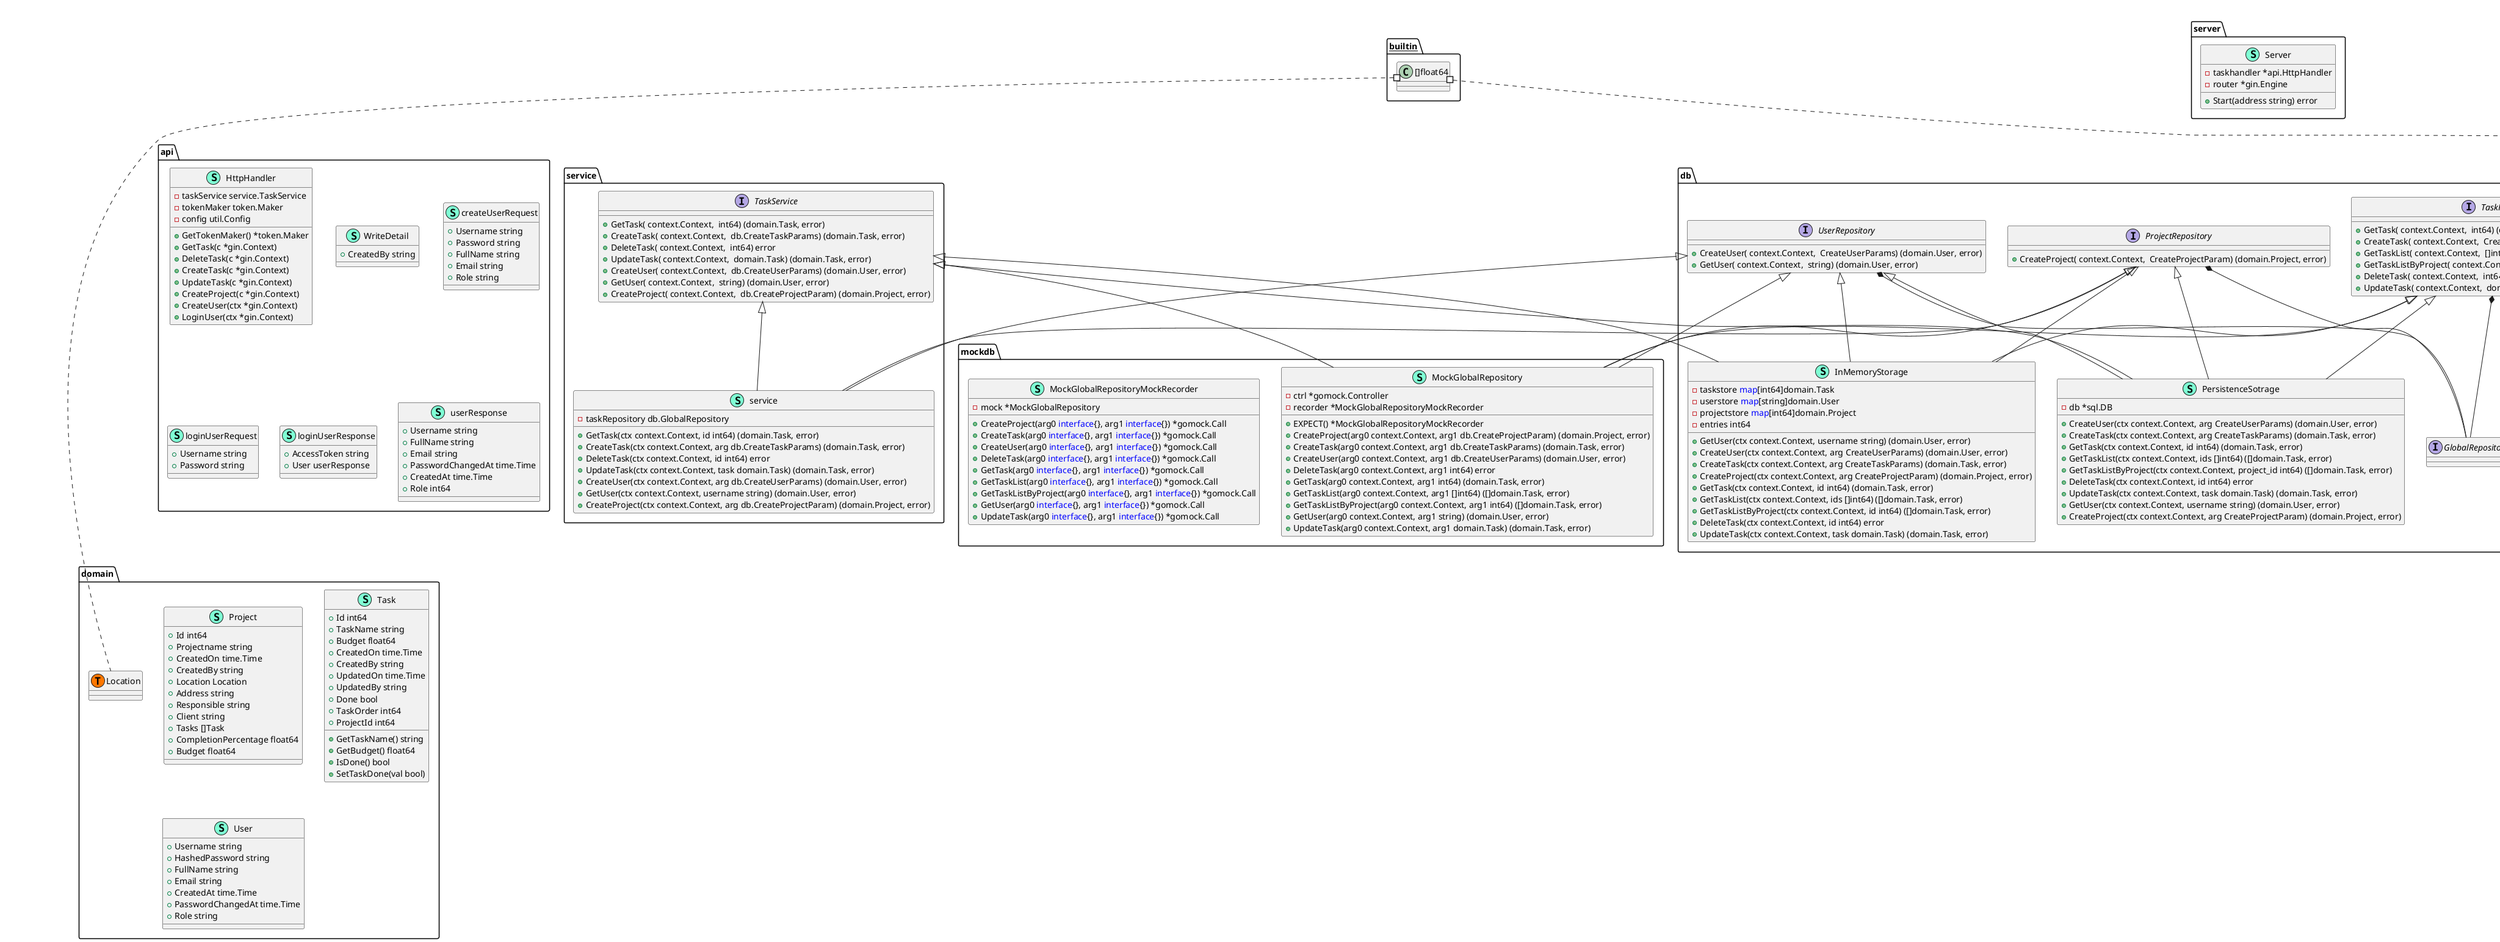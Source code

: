 @startuml
namespace api {
    class HttpHandler << (S,Aquamarine) >> {
        - taskService service.TaskService
        - tokenMaker token.Maker
        - config util.Config

        + GetTokenMaker() *token.Maker
        + GetTask(c *gin.Context) 
        + DeleteTask(c *gin.Context) 
        + CreateTask(c *gin.Context) 
        + UpdateTask(c *gin.Context) 
        + CreateProject(c *gin.Context) 
        + CreateUser(ctx *gin.Context) 
        + LoginUser(ctx *gin.Context) 

    }
    class WriteDetail << (S,Aquamarine) >> {
        + CreatedBy string

    }
    class createUserRequest << (S,Aquamarine) >> {
        + Username string
        + Password string
        + FullName string
        + Email string
        + Role string

    }
    class loginUserRequest << (S,Aquamarine) >> {
        + Username string
        + Password string

    }
    class loginUserResponse << (S,Aquamarine) >> {
        + AccessToken string
        + User userResponse

    }
    class userResponse << (S,Aquamarine) >> {
        + Username string
        + FullName string
        + Email string
        + PasswordChangedAt time.Time
        + CreatedAt time.Time
        + Role int64

    }
}


namespace db {
    class CreateProjectParam << (S,Aquamarine) >> {
        + ProjectName string
        + CreatedOn time.Time
        + CreatedBy string
        + Location domain.Location
        + Address string
        + Responsible string
        + Client string

    }
    class CreateTaskParams << (S,Aquamarine) >> {
        + TaskName string
        + Budget float64
        + CreatedBy string
        + TaskOrder int64
        + ProjectId int64

    }
    class CreateUserParams << (S,Aquamarine) >> {
        + Username string
        + HashedPassword string
        + FullName string
        + Email string
        + Role string

    }
    class GetTaskParams << (S,Aquamarine) >> {
        + Id int64

    }
    interface GlobalRepository  {
    }
    class InMemoryStorage << (S,Aquamarine) >> {
        - taskstore <font color=blue>map</font>[int64]domain.Task
        - userstore <font color=blue>map</font>[string]domain.User
        - projectstore <font color=blue>map</font>[int64]domain.Project
        - entries int64

        + GetUser(ctx context.Context, username string) (domain.User, error)
        + CreateUser(ctx context.Context, arg CreateUserParams) (domain.User, error)
        + CreateTask(ctx context.Context, arg CreateTaskParams) (domain.Task, error)
        + CreateProject(ctx context.Context, arg CreateProjectParam) (domain.Project, error)
        + GetTask(ctx context.Context, id int64) (domain.Task, error)
        + GetTaskList(ctx context.Context, ids []int64) ([]domain.Task, error)
        + GetTaskListByProject(ctx context.Context, id int64) ([]domain.Task, error)
        + DeleteTask(ctx context.Context, id int64) error
        + UpdateTask(ctx context.Context, task domain.Task) (domain.Task, error)

    }
    class PersistenceSotrage << (S,Aquamarine) >> {
        - db *sql.DB

        + CreateUser(ctx context.Context, arg CreateUserParams) (domain.User, error)
        + CreateTask(ctx context.Context, arg CreateTaskParams) (domain.Task, error)
        + GetTask(ctx context.Context, id int64) (domain.Task, error)
        + GetTaskList(ctx context.Context, ids []int64) ([]domain.Task, error)
        + GetTaskListByProject(ctx context.Context, project_id int64) ([]domain.Task, error)
        + DeleteTask(ctx context.Context, id int64) error
        + UpdateTask(ctx context.Context, task domain.Task) (domain.Task, error)
        + GetUser(ctx context.Context, username string) (domain.User, error)
        + CreateProject(ctx context.Context, arg CreateProjectParam) (domain.Project, error)

    }
    class Point << (S,Aquamarine) >> {
        + String() string
        + Scan(val <font color=blue>interface</font>{}) error
        + Value() (driver.Value, error)

    }
    interface ProjectRepository  {
        + CreateProject( context.Context,  CreateProjectParam) (domain.Project, error)

    }
    interface TaskRepository  {
        + GetTask( context.Context,  int64) (domain.Task, error)
        + CreateTask( context.Context,  CreateTaskParams) (domain.Task, error)
        + GetTaskList( context.Context,  []int64) ([]domain.Task, error)
        + GetTaskListByProject( context.Context,  int64) ([]domain.Task, error)
        + DeleteTask( context.Context,  int64) error
        + UpdateTask( context.Context,  domain.Task) (domain.Task, error)

    }
    interface UserRepository  {
        + CreateUser( context.Context,  CreateUserParams) (domain.User, error)
        + GetUser( context.Context,  string) (domain.User, error)

    }
    class db.Point << (T, #FF7700) >>  {
    }
}
"db.ProjectRepository" *-- "db.GlobalRepository"
"db.TaskRepository" *-- "db.GlobalRepository"
"db.UserRepository" *-- "db.GlobalRepository"

"db.ProjectRepository" <|-- "db.InMemoryStorage"
"db.TaskRepository" <|-- "db.InMemoryStorage"
"db.UserRepository" <|-- "db.InMemoryStorage"
"service.TaskService" <|-- "db.InMemoryStorage"
"db.ProjectRepository" <|-- "db.PersistenceSotrage"
"db.TaskRepository" <|-- "db.PersistenceSotrage"
"db.UserRepository" <|-- "db.PersistenceSotrage"
"service.TaskService" <|-- "db.PersistenceSotrage"

namespace domain {
    class Project << (S,Aquamarine) >> {
        + Id int64
        + Projectname string
        + CreatedOn time.Time
        + CreatedBy string
        + Location Location
        + Address string
        + Responsible string
        + Client string
        + Tasks []Task
        + CompletionPercentage float64
        + Budget float64

    }
    class Task << (S,Aquamarine) >> {
        + Id int64
        + TaskName string
        + Budget float64
        + CreatedOn time.Time
        + CreatedBy string
        + UpdatedOn time.Time
        + UpdatedBy string
        + Done bool
        + TaskOrder int64
        + ProjectId int64

        + GetTaskName() string
        + GetBudget() float64
        + IsDone() bool
        + SetTaskDone(val bool) 

    }
    class User << (S,Aquamarine) >> {
        + Username string
        + HashedPassword string
        + FullName string
        + Email string
        + CreatedAt time.Time
        + PasswordChangedAt time.Time
        + Role string

    }
    class domain.Location << (T, #FF7700) >>  {
    }
}


namespace mockdb {
    class MockGlobalRepository << (S,Aquamarine) >> {
        - ctrl *gomock.Controller
        - recorder *MockGlobalRepositoryMockRecorder

        + EXPECT() *MockGlobalRepositoryMockRecorder
        + CreateProject(arg0 context.Context, arg1 db.CreateProjectParam) (domain.Project, error)
        + CreateTask(arg0 context.Context, arg1 db.CreateTaskParams) (domain.Task, error)
        + CreateUser(arg0 context.Context, arg1 db.CreateUserParams) (domain.User, error)
        + DeleteTask(arg0 context.Context, arg1 int64) error
        + GetTask(arg0 context.Context, arg1 int64) (domain.Task, error)
        + GetTaskList(arg0 context.Context, arg1 []int64) ([]domain.Task, error)
        + GetTaskListByProject(arg0 context.Context, arg1 int64) ([]domain.Task, error)
        + GetUser(arg0 context.Context, arg1 string) (domain.User, error)
        + UpdateTask(arg0 context.Context, arg1 domain.Task) (domain.Task, error)

    }
    class MockGlobalRepositoryMockRecorder << (S,Aquamarine) >> {
        - mock *MockGlobalRepository

        + CreateProject(arg0 <font color=blue>interface</font>{}, arg1 <font color=blue>interface</font>{}) *gomock.Call
        + CreateTask(arg0 <font color=blue>interface</font>{}, arg1 <font color=blue>interface</font>{}) *gomock.Call
        + CreateUser(arg0 <font color=blue>interface</font>{}, arg1 <font color=blue>interface</font>{}) *gomock.Call
        + DeleteTask(arg0 <font color=blue>interface</font>{}, arg1 <font color=blue>interface</font>{}) *gomock.Call
        + GetTask(arg0 <font color=blue>interface</font>{}, arg1 <font color=blue>interface</font>{}) *gomock.Call
        + GetTaskList(arg0 <font color=blue>interface</font>{}, arg1 <font color=blue>interface</font>{}) *gomock.Call
        + GetTaskListByProject(arg0 <font color=blue>interface</font>{}, arg1 <font color=blue>interface</font>{}) *gomock.Call
        + GetUser(arg0 <font color=blue>interface</font>{}, arg1 <font color=blue>interface</font>{}) *gomock.Call
        + UpdateTask(arg0 <font color=blue>interface</font>{}, arg1 <font color=blue>interface</font>{}) *gomock.Call

    }
}

"db.ProjectRepository" <|-- "mockdb.MockGlobalRepository"
"db.TaskRepository" <|-- "mockdb.MockGlobalRepository"
"db.UserRepository" <|-- "mockdb.MockGlobalRepository"
"service.TaskService" <|-- "mockdb.MockGlobalRepository"

namespace server {
    class Server << (S,Aquamarine) >> {
        - taskhandler *api.HttpHandler
        - router *gin.Engine

        + Start(address string) error

    }
}


namespace service {
    interface TaskService  {
        + GetTask( context.Context,  int64) (domain.Task, error)
        + CreateTask( context.Context,  db.CreateTaskParams) (domain.Task, error)
        + DeleteTask( context.Context,  int64) error
        + UpdateTask( context.Context,  domain.Task) (domain.Task, error)
        + CreateUser( context.Context,  db.CreateUserParams) (domain.User, error)
        + GetUser( context.Context,  string) (domain.User, error)
        + CreateProject( context.Context,  db.CreateProjectParam) (domain.Project, error)

    }
    class service << (S,Aquamarine) >> {
        - taskRepository db.GlobalRepository

        + GetTask(ctx context.Context, id int64) (domain.Task, error)
        + CreateTask(ctx context.Context, arg db.CreateTaskParams) (domain.Task, error)
        + DeleteTask(ctx context.Context, id int64) error
        + UpdateTask(ctx context.Context, task domain.Task) (domain.Task, error)
        + CreateUser(ctx context.Context, arg db.CreateUserParams) (domain.User, error)
        + GetUser(ctx context.Context, username string) (domain.User, error)
        + CreateProject(ctx context.Context, arg db.CreateProjectParam) (domain.Project, error)

    }
}

"db.ProjectRepository" <|-- "service.service"
"db.UserRepository" <|-- "service.service"
"service.TaskService" <|-- "service.service"

namespace token {
    interface Maker  {
        + CreateToken(username string, role int64, duration time.Duration) (string, *Payload, error)
        + VerifyToken(token string) (*Payload, error)

    }
    class PasetoMaker << (S,Aquamarine) >> {
        - paseto *paseto.V2
        - symmetricKey []byte

        + CreateToken(username string, role int64, duration time.Duration) (string, *Payload, error)
        + VerifyToken(token string) (*Payload, error)

    }
    class Payload << (S,Aquamarine) >> {
        + ID uuid.UUID
        + Username string
        + Role int64
        + IssuedAt time.Time
        + ExpiredAt time.Time

        + Valid() error

    }
}

"token.Maker" <|-- "token.PasetoMaker"

namespace util {
    class Config << (S,Aquamarine) >> {
        + DBDriver string
        + DBSource string
        + ServerAddress string
        + TokenSymmetricKey string
        + AccessTokenDuration time.Duration

    }
}


"__builtin__.[]float64" #.. "db.Point"
"__builtin__.[]float64" #.. "domain.Location"
@enduml
